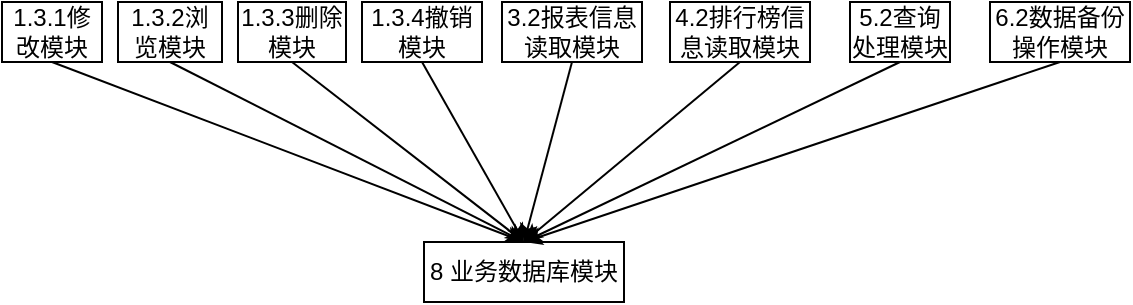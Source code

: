 <mxfile version="24.7.1" type="github">
  <diagram name="第 1 页" id="Qmh0PPxZj3l3cuRtMKvN">
    <mxGraphModel dx="139" dy="458" grid="1" gridSize="10" guides="1" tooltips="1" connect="1" arrows="1" fold="1" page="1" pageScale="1" pageWidth="827" pageHeight="1169" math="0" shadow="0">
      <root>
        <mxCell id="0" />
        <mxCell id="1" parent="0" />
        <mxCell id="fMN76NUoh_S9sjrAMHmD-36" style="rounded=0;orthogonalLoop=1;jettySize=auto;html=1;exitX=0.5;exitY=1;exitDx=0;exitDy=0;entryX=0.5;entryY=0;entryDx=0;entryDy=0;" edge="1" parent="1" source="fMN76NUoh_S9sjrAMHmD-37" target="fMN76NUoh_S9sjrAMHmD-49">
          <mxGeometry relative="1" as="geometry" />
        </mxCell>
        <mxCell id="fMN76NUoh_S9sjrAMHmD-37" value="1.3.3删除模块" style="rounded=0;whiteSpace=wrap;html=1;" vertex="1" parent="1">
          <mxGeometry x="1048" y="250" width="54" height="30" as="geometry" />
        </mxCell>
        <mxCell id="fMN76NUoh_S9sjrAMHmD-43" style="rounded=0;orthogonalLoop=1;jettySize=auto;html=1;exitX=0.5;exitY=1;exitDx=0;exitDy=0;entryX=0.5;entryY=0;entryDx=0;entryDy=0;" edge="1" parent="1" source="fMN76NUoh_S9sjrAMHmD-44" target="fMN76NUoh_S9sjrAMHmD-49">
          <mxGeometry relative="1" as="geometry" />
        </mxCell>
        <mxCell id="fMN76NUoh_S9sjrAMHmD-44" value="1.3.2浏览模块" style="rounded=0;whiteSpace=wrap;html=1;" vertex="1" parent="1">
          <mxGeometry x="988" y="250" width="52" height="30" as="geometry" />
        </mxCell>
        <mxCell id="fMN76NUoh_S9sjrAMHmD-45" style="rounded=0;orthogonalLoop=1;jettySize=auto;html=1;exitX=0.5;exitY=1;exitDx=0;exitDy=0;entryX=0.5;entryY=0;entryDx=0;entryDy=0;" edge="1" parent="1" source="fMN76NUoh_S9sjrAMHmD-46" target="fMN76NUoh_S9sjrAMHmD-49">
          <mxGeometry relative="1" as="geometry" />
        </mxCell>
        <mxCell id="fMN76NUoh_S9sjrAMHmD-46" value="1.3.1修改模块" style="rounded=0;whiteSpace=wrap;html=1;" vertex="1" parent="1">
          <mxGeometry x="930" y="250" width="50" height="30" as="geometry" />
        </mxCell>
        <mxCell id="fMN76NUoh_S9sjrAMHmD-47" style="rounded=0;orthogonalLoop=1;jettySize=auto;html=1;exitX=0.5;exitY=1;exitDx=0;exitDy=0;entryX=0.5;entryY=0;entryDx=0;entryDy=0;" edge="1" parent="1" source="fMN76NUoh_S9sjrAMHmD-48" target="fMN76NUoh_S9sjrAMHmD-49">
          <mxGeometry relative="1" as="geometry" />
        </mxCell>
        <mxCell id="fMN76NUoh_S9sjrAMHmD-48" value="1.3.4撤销模块" style="rounded=0;whiteSpace=wrap;html=1;" vertex="1" parent="1">
          <mxGeometry x="1110" y="250" width="60" height="30" as="geometry" />
        </mxCell>
        <mxCell id="fMN76NUoh_S9sjrAMHmD-49" value="8 业务数据库模块" style="rounded=0;whiteSpace=wrap;html=1;" vertex="1" parent="1">
          <mxGeometry x="1141" y="370" width="100" height="30" as="geometry" />
        </mxCell>
        <mxCell id="fMN76NUoh_S9sjrAMHmD-57" style="rounded=0;orthogonalLoop=1;jettySize=auto;html=1;exitX=0.5;exitY=1;exitDx=0;exitDy=0;entryX=0.5;entryY=0;entryDx=0;entryDy=0;" edge="1" parent="1" source="fMN76NUoh_S9sjrAMHmD-58" target="fMN76NUoh_S9sjrAMHmD-49">
          <mxGeometry relative="1" as="geometry" />
        </mxCell>
        <mxCell id="fMN76NUoh_S9sjrAMHmD-58" value="3.2报表信息读取模块" style="rounded=0;whiteSpace=wrap;html=1;" vertex="1" parent="1">
          <mxGeometry x="1180" y="250" width="70" height="30" as="geometry" />
        </mxCell>
        <mxCell id="fMN76NUoh_S9sjrAMHmD-61" style="rounded=0;orthogonalLoop=1;jettySize=auto;html=1;exitX=0.5;exitY=1;exitDx=0;exitDy=0;entryX=0.5;entryY=0;entryDx=0;entryDy=0;" edge="1" parent="1" source="fMN76NUoh_S9sjrAMHmD-62" target="fMN76NUoh_S9sjrAMHmD-49">
          <mxGeometry relative="1" as="geometry" />
        </mxCell>
        <mxCell id="fMN76NUoh_S9sjrAMHmD-62" value="4.2排行榜信息读取模块" style="rounded=0;whiteSpace=wrap;html=1;" vertex="1" parent="1">
          <mxGeometry x="1264" y="250" width="70" height="30" as="geometry" />
        </mxCell>
        <mxCell id="fMN76NUoh_S9sjrAMHmD-69" style="rounded=0;orthogonalLoop=1;jettySize=auto;html=1;exitX=0.5;exitY=1;exitDx=0;exitDy=0;entryX=0.5;entryY=0;entryDx=0;entryDy=0;" edge="1" parent="1" source="fMN76NUoh_S9sjrAMHmD-70" target="fMN76NUoh_S9sjrAMHmD-49">
          <mxGeometry relative="1" as="geometry" />
        </mxCell>
        <mxCell id="fMN76NUoh_S9sjrAMHmD-70" value="5.2查询处理模块" style="rounded=0;whiteSpace=wrap;html=1;" vertex="1" parent="1">
          <mxGeometry x="1354" y="250" width="50" height="30" as="geometry" />
        </mxCell>
        <mxCell id="fMN76NUoh_S9sjrAMHmD-74" style="rounded=0;orthogonalLoop=1;jettySize=auto;html=1;exitX=0.5;exitY=1;exitDx=0;exitDy=0;entryX=0.5;entryY=0;entryDx=0;entryDy=0;" edge="1" parent="1" source="fMN76NUoh_S9sjrAMHmD-76" target="fMN76NUoh_S9sjrAMHmD-49">
          <mxGeometry relative="1" as="geometry" />
        </mxCell>
        <mxCell id="fMN76NUoh_S9sjrAMHmD-76" value="6.2数据备份操作模块" style="rounded=0;whiteSpace=wrap;html=1;" vertex="1" parent="1">
          <mxGeometry x="1424" y="250" width="70" height="30" as="geometry" />
        </mxCell>
      </root>
    </mxGraphModel>
  </diagram>
</mxfile>
